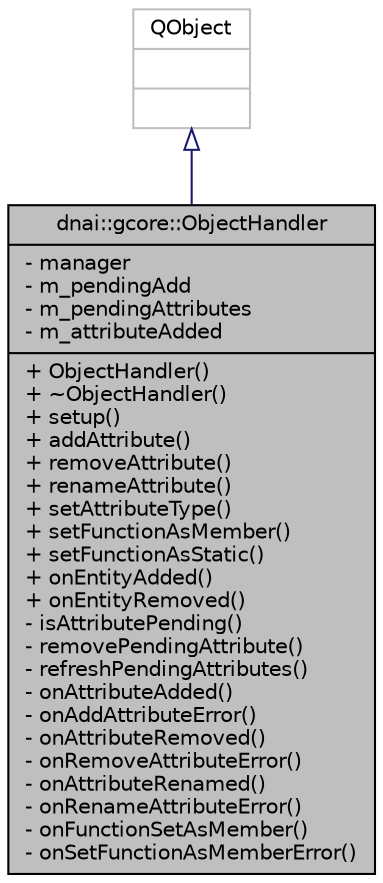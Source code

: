 digraph "dnai::gcore::ObjectHandler"
{
  edge [fontname="Helvetica",fontsize="10",labelfontname="Helvetica",labelfontsize="10"];
  node [fontname="Helvetica",fontsize="10",shape=record];
  Node1 [label="{dnai::gcore::ObjectHandler\n|- manager\l- m_pendingAdd\l- m_pendingAttributes\l- m_attributeAdded\l|+ ObjectHandler()\l+ ~ObjectHandler()\l+ setup()\l+ addAttribute()\l+ removeAttribute()\l+ renameAttribute()\l+ setAttributeType()\l+ setFunctionAsMember()\l+ setFunctionAsStatic()\l+ onEntityAdded()\l+ onEntityRemoved()\l- isAttributePending()\l- removePendingAttribute()\l- refreshPendingAttributes()\l- onAttributeAdded()\l- onAddAttributeError()\l- onAttributeRemoved()\l- onRemoveAttributeError()\l- onAttributeRenamed()\l- onRenameAttributeError()\l- onFunctionSetAsMember()\l- onSetFunctionAsMemberError()\l}",height=0.2,width=0.4,color="black", fillcolor="grey75", style="filled", fontcolor="black"];
  Node2 -> Node1 [dir="back",color="midnightblue",fontsize="10",style="solid",arrowtail="onormal",fontname="Helvetica"];
  Node2 [label="{QObject\n||}",height=0.2,width=0.4,color="grey75", fillcolor="white", style="filled"];
}
